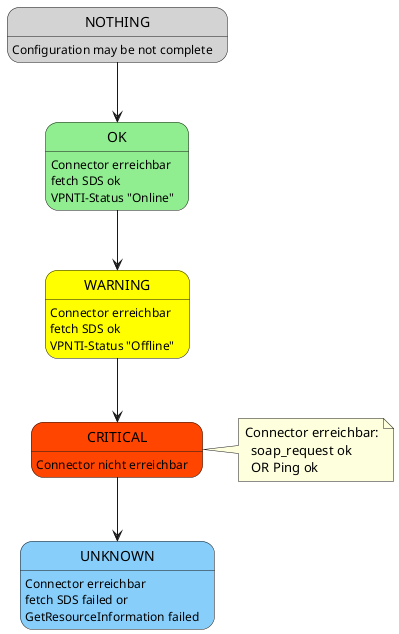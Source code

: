 @startuml

state OK #lightgreen

OK: Connector erreichbar
OK: fetch SDS ok
OK: VPNTI-Status "Online"

state WARNING #Yellow

WARNING: Connector erreichbar
WARNING: fetch SDS ok
WARNING: VPNTI-Status "Offline"

state CRITICAL #orangered

CRITICAL: Connector nicht erreichbar

state UNKNOWN #LightSkyBlue

UNKNOWN: Connector erreichbar
UNKNOWN: fetch SDS failed or 
UNKNOWN: GetResourceInformation failed

state NOTHING #LightGrey

NOTHING: Configuration may be not complete

note right of CRITICAL
Connector erreichbar:
  soap_request ok
  OR Ping ok
end note

NOTHING --> OK
OK --> WARNING
WARNING --> CRITICAL
CRITICAL --> UNKNOWN
@enduml